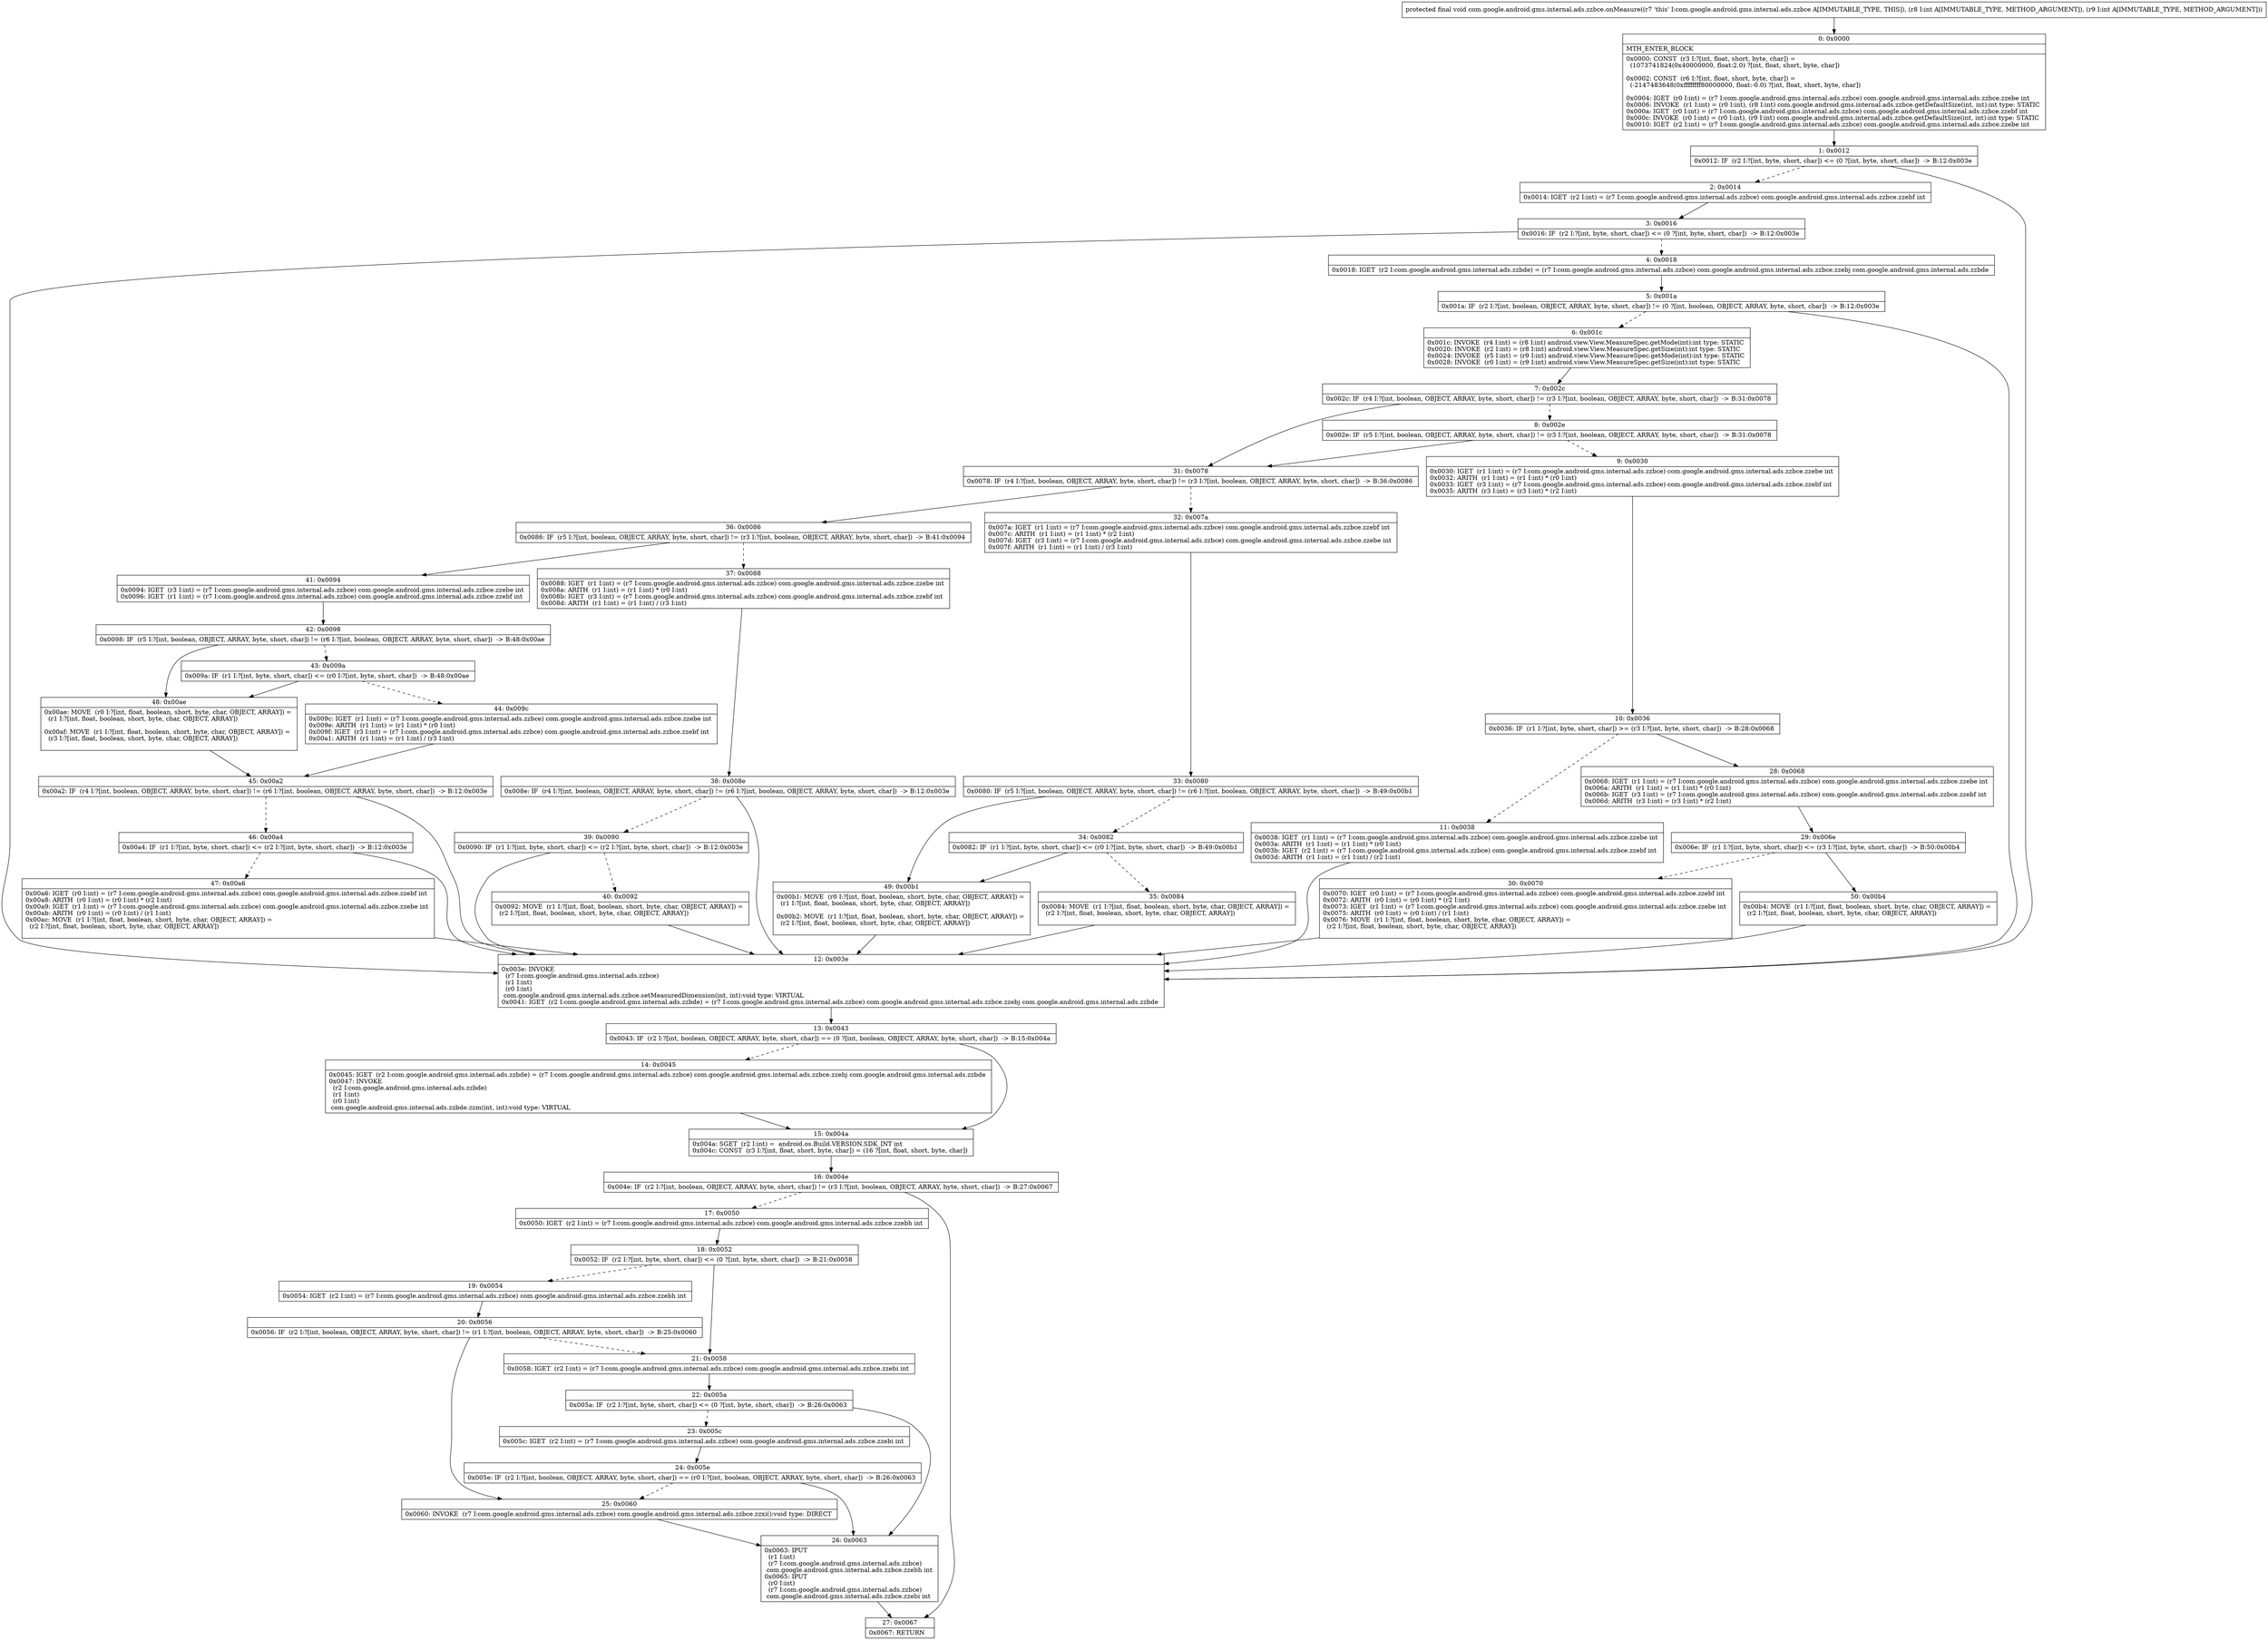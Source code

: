 digraph "CFG forcom.google.android.gms.internal.ads.zzbce.onMeasure(II)V" {
Node_0 [shape=record,label="{0\:\ 0x0000|MTH_ENTER_BLOCK\l|0x0000: CONST  (r3 I:?[int, float, short, byte, char]) = \l  (1073741824(0x40000000, float:2.0) ?[int, float, short, byte, char])\l \l0x0002: CONST  (r6 I:?[int, float, short, byte, char]) = \l  (\-2147483648(0xffffffff80000000, float:\-0.0) ?[int, float, short, byte, char])\l \l0x0004: IGET  (r0 I:int) = (r7 I:com.google.android.gms.internal.ads.zzbce) com.google.android.gms.internal.ads.zzbce.zzebe int \l0x0006: INVOKE  (r1 I:int) = (r0 I:int), (r8 I:int) com.google.android.gms.internal.ads.zzbce.getDefaultSize(int, int):int type: STATIC \l0x000a: IGET  (r0 I:int) = (r7 I:com.google.android.gms.internal.ads.zzbce) com.google.android.gms.internal.ads.zzbce.zzebf int \l0x000c: INVOKE  (r0 I:int) = (r0 I:int), (r9 I:int) com.google.android.gms.internal.ads.zzbce.getDefaultSize(int, int):int type: STATIC \l0x0010: IGET  (r2 I:int) = (r7 I:com.google.android.gms.internal.ads.zzbce) com.google.android.gms.internal.ads.zzbce.zzebe int \l}"];
Node_1 [shape=record,label="{1\:\ 0x0012|0x0012: IF  (r2 I:?[int, byte, short, char]) \<= (0 ?[int, byte, short, char])  \-\> B:12:0x003e \l}"];
Node_2 [shape=record,label="{2\:\ 0x0014|0x0014: IGET  (r2 I:int) = (r7 I:com.google.android.gms.internal.ads.zzbce) com.google.android.gms.internal.ads.zzbce.zzebf int \l}"];
Node_3 [shape=record,label="{3\:\ 0x0016|0x0016: IF  (r2 I:?[int, byte, short, char]) \<= (0 ?[int, byte, short, char])  \-\> B:12:0x003e \l}"];
Node_4 [shape=record,label="{4\:\ 0x0018|0x0018: IGET  (r2 I:com.google.android.gms.internal.ads.zzbde) = (r7 I:com.google.android.gms.internal.ads.zzbce) com.google.android.gms.internal.ads.zzbce.zzebj com.google.android.gms.internal.ads.zzbde \l}"];
Node_5 [shape=record,label="{5\:\ 0x001a|0x001a: IF  (r2 I:?[int, boolean, OBJECT, ARRAY, byte, short, char]) != (0 ?[int, boolean, OBJECT, ARRAY, byte, short, char])  \-\> B:12:0x003e \l}"];
Node_6 [shape=record,label="{6\:\ 0x001c|0x001c: INVOKE  (r4 I:int) = (r8 I:int) android.view.View.MeasureSpec.getMode(int):int type: STATIC \l0x0020: INVOKE  (r2 I:int) = (r8 I:int) android.view.View.MeasureSpec.getSize(int):int type: STATIC \l0x0024: INVOKE  (r5 I:int) = (r9 I:int) android.view.View.MeasureSpec.getMode(int):int type: STATIC \l0x0028: INVOKE  (r0 I:int) = (r9 I:int) android.view.View.MeasureSpec.getSize(int):int type: STATIC \l}"];
Node_7 [shape=record,label="{7\:\ 0x002c|0x002c: IF  (r4 I:?[int, boolean, OBJECT, ARRAY, byte, short, char]) != (r3 I:?[int, boolean, OBJECT, ARRAY, byte, short, char])  \-\> B:31:0x0078 \l}"];
Node_8 [shape=record,label="{8\:\ 0x002e|0x002e: IF  (r5 I:?[int, boolean, OBJECT, ARRAY, byte, short, char]) != (r3 I:?[int, boolean, OBJECT, ARRAY, byte, short, char])  \-\> B:31:0x0078 \l}"];
Node_9 [shape=record,label="{9\:\ 0x0030|0x0030: IGET  (r1 I:int) = (r7 I:com.google.android.gms.internal.ads.zzbce) com.google.android.gms.internal.ads.zzbce.zzebe int \l0x0032: ARITH  (r1 I:int) = (r1 I:int) * (r0 I:int) \l0x0033: IGET  (r3 I:int) = (r7 I:com.google.android.gms.internal.ads.zzbce) com.google.android.gms.internal.ads.zzbce.zzebf int \l0x0035: ARITH  (r3 I:int) = (r3 I:int) * (r2 I:int) \l}"];
Node_10 [shape=record,label="{10\:\ 0x0036|0x0036: IF  (r1 I:?[int, byte, short, char]) \>= (r3 I:?[int, byte, short, char])  \-\> B:28:0x0068 \l}"];
Node_11 [shape=record,label="{11\:\ 0x0038|0x0038: IGET  (r1 I:int) = (r7 I:com.google.android.gms.internal.ads.zzbce) com.google.android.gms.internal.ads.zzbce.zzebe int \l0x003a: ARITH  (r1 I:int) = (r1 I:int) * (r0 I:int) \l0x003b: IGET  (r2 I:int) = (r7 I:com.google.android.gms.internal.ads.zzbce) com.google.android.gms.internal.ads.zzbce.zzebf int \l0x003d: ARITH  (r1 I:int) = (r1 I:int) \/ (r2 I:int) \l}"];
Node_12 [shape=record,label="{12\:\ 0x003e|0x003e: INVOKE  \l  (r7 I:com.google.android.gms.internal.ads.zzbce)\l  (r1 I:int)\l  (r0 I:int)\l com.google.android.gms.internal.ads.zzbce.setMeasuredDimension(int, int):void type: VIRTUAL \l0x0041: IGET  (r2 I:com.google.android.gms.internal.ads.zzbde) = (r7 I:com.google.android.gms.internal.ads.zzbce) com.google.android.gms.internal.ads.zzbce.zzebj com.google.android.gms.internal.ads.zzbde \l}"];
Node_13 [shape=record,label="{13\:\ 0x0043|0x0043: IF  (r2 I:?[int, boolean, OBJECT, ARRAY, byte, short, char]) == (0 ?[int, boolean, OBJECT, ARRAY, byte, short, char])  \-\> B:15:0x004a \l}"];
Node_14 [shape=record,label="{14\:\ 0x0045|0x0045: IGET  (r2 I:com.google.android.gms.internal.ads.zzbde) = (r7 I:com.google.android.gms.internal.ads.zzbce) com.google.android.gms.internal.ads.zzbce.zzebj com.google.android.gms.internal.ads.zzbde \l0x0047: INVOKE  \l  (r2 I:com.google.android.gms.internal.ads.zzbde)\l  (r1 I:int)\l  (r0 I:int)\l com.google.android.gms.internal.ads.zzbde.zzm(int, int):void type: VIRTUAL \l}"];
Node_15 [shape=record,label="{15\:\ 0x004a|0x004a: SGET  (r2 I:int) =  android.os.Build.VERSION.SDK_INT int \l0x004c: CONST  (r3 I:?[int, float, short, byte, char]) = (16 ?[int, float, short, byte, char]) \l}"];
Node_16 [shape=record,label="{16\:\ 0x004e|0x004e: IF  (r2 I:?[int, boolean, OBJECT, ARRAY, byte, short, char]) != (r3 I:?[int, boolean, OBJECT, ARRAY, byte, short, char])  \-\> B:27:0x0067 \l}"];
Node_17 [shape=record,label="{17\:\ 0x0050|0x0050: IGET  (r2 I:int) = (r7 I:com.google.android.gms.internal.ads.zzbce) com.google.android.gms.internal.ads.zzbce.zzebh int \l}"];
Node_18 [shape=record,label="{18\:\ 0x0052|0x0052: IF  (r2 I:?[int, byte, short, char]) \<= (0 ?[int, byte, short, char])  \-\> B:21:0x0058 \l}"];
Node_19 [shape=record,label="{19\:\ 0x0054|0x0054: IGET  (r2 I:int) = (r7 I:com.google.android.gms.internal.ads.zzbce) com.google.android.gms.internal.ads.zzbce.zzebh int \l}"];
Node_20 [shape=record,label="{20\:\ 0x0056|0x0056: IF  (r2 I:?[int, boolean, OBJECT, ARRAY, byte, short, char]) != (r1 I:?[int, boolean, OBJECT, ARRAY, byte, short, char])  \-\> B:25:0x0060 \l}"];
Node_21 [shape=record,label="{21\:\ 0x0058|0x0058: IGET  (r2 I:int) = (r7 I:com.google.android.gms.internal.ads.zzbce) com.google.android.gms.internal.ads.zzbce.zzebi int \l}"];
Node_22 [shape=record,label="{22\:\ 0x005a|0x005a: IF  (r2 I:?[int, byte, short, char]) \<= (0 ?[int, byte, short, char])  \-\> B:26:0x0063 \l}"];
Node_23 [shape=record,label="{23\:\ 0x005c|0x005c: IGET  (r2 I:int) = (r7 I:com.google.android.gms.internal.ads.zzbce) com.google.android.gms.internal.ads.zzbce.zzebi int \l}"];
Node_24 [shape=record,label="{24\:\ 0x005e|0x005e: IF  (r2 I:?[int, boolean, OBJECT, ARRAY, byte, short, char]) == (r0 I:?[int, boolean, OBJECT, ARRAY, byte, short, char])  \-\> B:26:0x0063 \l}"];
Node_25 [shape=record,label="{25\:\ 0x0060|0x0060: INVOKE  (r7 I:com.google.android.gms.internal.ads.zzbce) com.google.android.gms.internal.ads.zzbce.zzxi():void type: DIRECT \l}"];
Node_26 [shape=record,label="{26\:\ 0x0063|0x0063: IPUT  \l  (r1 I:int)\l  (r7 I:com.google.android.gms.internal.ads.zzbce)\l com.google.android.gms.internal.ads.zzbce.zzebh int \l0x0065: IPUT  \l  (r0 I:int)\l  (r7 I:com.google.android.gms.internal.ads.zzbce)\l com.google.android.gms.internal.ads.zzbce.zzebi int \l}"];
Node_27 [shape=record,label="{27\:\ 0x0067|0x0067: RETURN   \l}"];
Node_28 [shape=record,label="{28\:\ 0x0068|0x0068: IGET  (r1 I:int) = (r7 I:com.google.android.gms.internal.ads.zzbce) com.google.android.gms.internal.ads.zzbce.zzebe int \l0x006a: ARITH  (r1 I:int) = (r1 I:int) * (r0 I:int) \l0x006b: IGET  (r3 I:int) = (r7 I:com.google.android.gms.internal.ads.zzbce) com.google.android.gms.internal.ads.zzbce.zzebf int \l0x006d: ARITH  (r3 I:int) = (r3 I:int) * (r2 I:int) \l}"];
Node_29 [shape=record,label="{29\:\ 0x006e|0x006e: IF  (r1 I:?[int, byte, short, char]) \<= (r3 I:?[int, byte, short, char])  \-\> B:50:0x00b4 \l}"];
Node_30 [shape=record,label="{30\:\ 0x0070|0x0070: IGET  (r0 I:int) = (r7 I:com.google.android.gms.internal.ads.zzbce) com.google.android.gms.internal.ads.zzbce.zzebf int \l0x0072: ARITH  (r0 I:int) = (r0 I:int) * (r2 I:int) \l0x0073: IGET  (r1 I:int) = (r7 I:com.google.android.gms.internal.ads.zzbce) com.google.android.gms.internal.ads.zzbce.zzebe int \l0x0075: ARITH  (r0 I:int) = (r0 I:int) \/ (r1 I:int) \l0x0076: MOVE  (r1 I:?[int, float, boolean, short, byte, char, OBJECT, ARRAY]) = \l  (r2 I:?[int, float, boolean, short, byte, char, OBJECT, ARRAY])\l \l}"];
Node_31 [shape=record,label="{31\:\ 0x0078|0x0078: IF  (r4 I:?[int, boolean, OBJECT, ARRAY, byte, short, char]) != (r3 I:?[int, boolean, OBJECT, ARRAY, byte, short, char])  \-\> B:36:0x0086 \l}"];
Node_32 [shape=record,label="{32\:\ 0x007a|0x007a: IGET  (r1 I:int) = (r7 I:com.google.android.gms.internal.ads.zzbce) com.google.android.gms.internal.ads.zzbce.zzebf int \l0x007c: ARITH  (r1 I:int) = (r1 I:int) * (r2 I:int) \l0x007d: IGET  (r3 I:int) = (r7 I:com.google.android.gms.internal.ads.zzbce) com.google.android.gms.internal.ads.zzbce.zzebe int \l0x007f: ARITH  (r1 I:int) = (r1 I:int) \/ (r3 I:int) \l}"];
Node_33 [shape=record,label="{33\:\ 0x0080|0x0080: IF  (r5 I:?[int, boolean, OBJECT, ARRAY, byte, short, char]) != (r6 I:?[int, boolean, OBJECT, ARRAY, byte, short, char])  \-\> B:49:0x00b1 \l}"];
Node_34 [shape=record,label="{34\:\ 0x0082|0x0082: IF  (r1 I:?[int, byte, short, char]) \<= (r0 I:?[int, byte, short, char])  \-\> B:49:0x00b1 \l}"];
Node_35 [shape=record,label="{35\:\ 0x0084|0x0084: MOVE  (r1 I:?[int, float, boolean, short, byte, char, OBJECT, ARRAY]) = \l  (r2 I:?[int, float, boolean, short, byte, char, OBJECT, ARRAY])\l \l}"];
Node_36 [shape=record,label="{36\:\ 0x0086|0x0086: IF  (r5 I:?[int, boolean, OBJECT, ARRAY, byte, short, char]) != (r3 I:?[int, boolean, OBJECT, ARRAY, byte, short, char])  \-\> B:41:0x0094 \l}"];
Node_37 [shape=record,label="{37\:\ 0x0088|0x0088: IGET  (r1 I:int) = (r7 I:com.google.android.gms.internal.ads.zzbce) com.google.android.gms.internal.ads.zzbce.zzebe int \l0x008a: ARITH  (r1 I:int) = (r1 I:int) * (r0 I:int) \l0x008b: IGET  (r3 I:int) = (r7 I:com.google.android.gms.internal.ads.zzbce) com.google.android.gms.internal.ads.zzbce.zzebf int \l0x008d: ARITH  (r1 I:int) = (r1 I:int) \/ (r3 I:int) \l}"];
Node_38 [shape=record,label="{38\:\ 0x008e|0x008e: IF  (r4 I:?[int, boolean, OBJECT, ARRAY, byte, short, char]) != (r6 I:?[int, boolean, OBJECT, ARRAY, byte, short, char])  \-\> B:12:0x003e \l}"];
Node_39 [shape=record,label="{39\:\ 0x0090|0x0090: IF  (r1 I:?[int, byte, short, char]) \<= (r2 I:?[int, byte, short, char])  \-\> B:12:0x003e \l}"];
Node_40 [shape=record,label="{40\:\ 0x0092|0x0092: MOVE  (r1 I:?[int, float, boolean, short, byte, char, OBJECT, ARRAY]) = \l  (r2 I:?[int, float, boolean, short, byte, char, OBJECT, ARRAY])\l \l}"];
Node_41 [shape=record,label="{41\:\ 0x0094|0x0094: IGET  (r3 I:int) = (r7 I:com.google.android.gms.internal.ads.zzbce) com.google.android.gms.internal.ads.zzbce.zzebe int \l0x0096: IGET  (r1 I:int) = (r7 I:com.google.android.gms.internal.ads.zzbce) com.google.android.gms.internal.ads.zzbce.zzebf int \l}"];
Node_42 [shape=record,label="{42\:\ 0x0098|0x0098: IF  (r5 I:?[int, boolean, OBJECT, ARRAY, byte, short, char]) != (r6 I:?[int, boolean, OBJECT, ARRAY, byte, short, char])  \-\> B:48:0x00ae \l}"];
Node_43 [shape=record,label="{43\:\ 0x009a|0x009a: IF  (r1 I:?[int, byte, short, char]) \<= (r0 I:?[int, byte, short, char])  \-\> B:48:0x00ae \l}"];
Node_44 [shape=record,label="{44\:\ 0x009c|0x009c: IGET  (r1 I:int) = (r7 I:com.google.android.gms.internal.ads.zzbce) com.google.android.gms.internal.ads.zzbce.zzebe int \l0x009e: ARITH  (r1 I:int) = (r1 I:int) * (r0 I:int) \l0x009f: IGET  (r3 I:int) = (r7 I:com.google.android.gms.internal.ads.zzbce) com.google.android.gms.internal.ads.zzbce.zzebf int \l0x00a1: ARITH  (r1 I:int) = (r1 I:int) \/ (r3 I:int) \l}"];
Node_45 [shape=record,label="{45\:\ 0x00a2|0x00a2: IF  (r4 I:?[int, boolean, OBJECT, ARRAY, byte, short, char]) != (r6 I:?[int, boolean, OBJECT, ARRAY, byte, short, char])  \-\> B:12:0x003e \l}"];
Node_46 [shape=record,label="{46\:\ 0x00a4|0x00a4: IF  (r1 I:?[int, byte, short, char]) \<= (r2 I:?[int, byte, short, char])  \-\> B:12:0x003e \l}"];
Node_47 [shape=record,label="{47\:\ 0x00a6|0x00a6: IGET  (r0 I:int) = (r7 I:com.google.android.gms.internal.ads.zzbce) com.google.android.gms.internal.ads.zzbce.zzebf int \l0x00a8: ARITH  (r0 I:int) = (r0 I:int) * (r2 I:int) \l0x00a9: IGET  (r1 I:int) = (r7 I:com.google.android.gms.internal.ads.zzbce) com.google.android.gms.internal.ads.zzbce.zzebe int \l0x00ab: ARITH  (r0 I:int) = (r0 I:int) \/ (r1 I:int) \l0x00ac: MOVE  (r1 I:?[int, float, boolean, short, byte, char, OBJECT, ARRAY]) = \l  (r2 I:?[int, float, boolean, short, byte, char, OBJECT, ARRAY])\l \l}"];
Node_48 [shape=record,label="{48\:\ 0x00ae|0x00ae: MOVE  (r0 I:?[int, float, boolean, short, byte, char, OBJECT, ARRAY]) = \l  (r1 I:?[int, float, boolean, short, byte, char, OBJECT, ARRAY])\l \l0x00af: MOVE  (r1 I:?[int, float, boolean, short, byte, char, OBJECT, ARRAY]) = \l  (r3 I:?[int, float, boolean, short, byte, char, OBJECT, ARRAY])\l \l}"];
Node_49 [shape=record,label="{49\:\ 0x00b1|0x00b1: MOVE  (r0 I:?[int, float, boolean, short, byte, char, OBJECT, ARRAY]) = \l  (r1 I:?[int, float, boolean, short, byte, char, OBJECT, ARRAY])\l \l0x00b2: MOVE  (r1 I:?[int, float, boolean, short, byte, char, OBJECT, ARRAY]) = \l  (r2 I:?[int, float, boolean, short, byte, char, OBJECT, ARRAY])\l \l}"];
Node_50 [shape=record,label="{50\:\ 0x00b4|0x00b4: MOVE  (r1 I:?[int, float, boolean, short, byte, char, OBJECT, ARRAY]) = \l  (r2 I:?[int, float, boolean, short, byte, char, OBJECT, ARRAY])\l \l}"];
MethodNode[shape=record,label="{protected final void com.google.android.gms.internal.ads.zzbce.onMeasure((r7 'this' I:com.google.android.gms.internal.ads.zzbce A[IMMUTABLE_TYPE, THIS]), (r8 I:int A[IMMUTABLE_TYPE, METHOD_ARGUMENT]), (r9 I:int A[IMMUTABLE_TYPE, METHOD_ARGUMENT])) }"];
MethodNode -> Node_0;
Node_0 -> Node_1;
Node_1 -> Node_2[style=dashed];
Node_1 -> Node_12;
Node_2 -> Node_3;
Node_3 -> Node_4[style=dashed];
Node_3 -> Node_12;
Node_4 -> Node_5;
Node_5 -> Node_6[style=dashed];
Node_5 -> Node_12;
Node_6 -> Node_7;
Node_7 -> Node_8[style=dashed];
Node_7 -> Node_31;
Node_8 -> Node_9[style=dashed];
Node_8 -> Node_31;
Node_9 -> Node_10;
Node_10 -> Node_11[style=dashed];
Node_10 -> Node_28;
Node_11 -> Node_12;
Node_12 -> Node_13;
Node_13 -> Node_14[style=dashed];
Node_13 -> Node_15;
Node_14 -> Node_15;
Node_15 -> Node_16;
Node_16 -> Node_17[style=dashed];
Node_16 -> Node_27;
Node_17 -> Node_18;
Node_18 -> Node_19[style=dashed];
Node_18 -> Node_21;
Node_19 -> Node_20;
Node_20 -> Node_21[style=dashed];
Node_20 -> Node_25;
Node_21 -> Node_22;
Node_22 -> Node_23[style=dashed];
Node_22 -> Node_26;
Node_23 -> Node_24;
Node_24 -> Node_25[style=dashed];
Node_24 -> Node_26;
Node_25 -> Node_26;
Node_26 -> Node_27;
Node_28 -> Node_29;
Node_29 -> Node_30[style=dashed];
Node_29 -> Node_50;
Node_30 -> Node_12;
Node_31 -> Node_32[style=dashed];
Node_31 -> Node_36;
Node_32 -> Node_33;
Node_33 -> Node_34[style=dashed];
Node_33 -> Node_49;
Node_34 -> Node_35[style=dashed];
Node_34 -> Node_49;
Node_35 -> Node_12;
Node_36 -> Node_37[style=dashed];
Node_36 -> Node_41;
Node_37 -> Node_38;
Node_38 -> Node_12;
Node_38 -> Node_39[style=dashed];
Node_39 -> Node_12;
Node_39 -> Node_40[style=dashed];
Node_40 -> Node_12;
Node_41 -> Node_42;
Node_42 -> Node_43[style=dashed];
Node_42 -> Node_48;
Node_43 -> Node_44[style=dashed];
Node_43 -> Node_48;
Node_44 -> Node_45;
Node_45 -> Node_12;
Node_45 -> Node_46[style=dashed];
Node_46 -> Node_12;
Node_46 -> Node_47[style=dashed];
Node_47 -> Node_12;
Node_48 -> Node_45;
Node_49 -> Node_12;
Node_50 -> Node_12;
}

